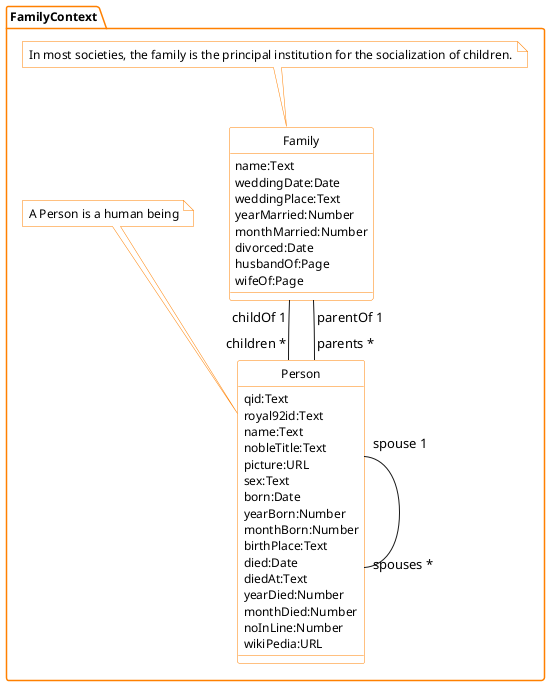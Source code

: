 @startuml
package FamilyContext {
  class Family {
    name:Text
    weddingDate:Date
    weddingPlace:Text
    yearMarried:Number
    monthMarried:Number
    divorced:Date
    husbandOf:Page
    wifeOf:Page
  }
Note top of Family
In most societies, the family is the principal institution for the socialization of children.
End note
  class Person {
    qid:Text
    royal92id:Text
    name:Text
    nobleTitle:Text
    picture:URL
    sex:Text
    born:Date
    yearBorn:Number
    monthBorn:Number
    birthPlace:Text
    died:Date
    diedAt:Text
    yearDied:Number
    monthDied:Number
    noInLine:Number
    wikiPedia:URL
  }
Note top of Person
A Person is a human being
End note
}
Family "childOf 1" -- "children *" Person
Family "parentOf 1" -- "parents *" Person
Person "spouse 1" -- "spouses *" Person

' BITPlan Corporate identity skin params
' Copyright (c) 2015-2023 BITPlan GmbH
' see http://wiki.bitplan.com/PlantUmlSkinParams#BITPlanCI
' skinparams generated by com.bitplan.restmodelmanager
skinparam note {
  BackGroundColor #FFFFFF
  FontSize 12
  ArrowColor #FF8000
  BorderColor #FF8000
  FontColor black
  FontName Technical
}
skinparam component {
  BackGroundColor #FFFFFF
  FontSize 12
  ArrowColor #FF8000
  BorderColor #FF8000
  FontColor black
  FontName Technical
}
skinparam package {
  BackGroundColor #FFFFFF
  FontSize 12
  ArrowColor #FF8000
  BorderColor #FF8000
  FontColor black
  FontName Technical
}
skinparam usecase {
  BackGroundColor #FFFFFF
  FontSize 12
  ArrowColor #FF8000
  BorderColor #FF8000
  FontColor black
  FontName Technical
}
skinparam activity {
  BackGroundColor #FFFFFF
  FontSize 12
  ArrowColor #FF8000
  BorderColor #FF8000
  FontColor black
  FontName Technical
}
skinparam classAttribute {
  BackGroundColor #FFFFFF
  FontSize 12
  ArrowColor #FF8000
  BorderColor #FF8000
  FontColor black
  FontName Technical
}
skinparam interface {
  BackGroundColor #FFFFFF
  FontSize 12
  ArrowColor #FF8000
  BorderColor #FF8000
  FontColor black
  FontName Technical
}
skinparam class {
  BackGroundColor #FFFFFF
  FontSize 12
  ArrowColor #FF8000
  BorderColor #FF8000
  FontColor black
  FontName Technical
}
skinparam object {
  BackGroundColor #FFFFFF
  FontSize 12
  ArrowColor #FF8000
  BorderColor #FF8000
  FontColor black
  FontName Technical
}
hide Circle
' end of skinparams '
@enduml

